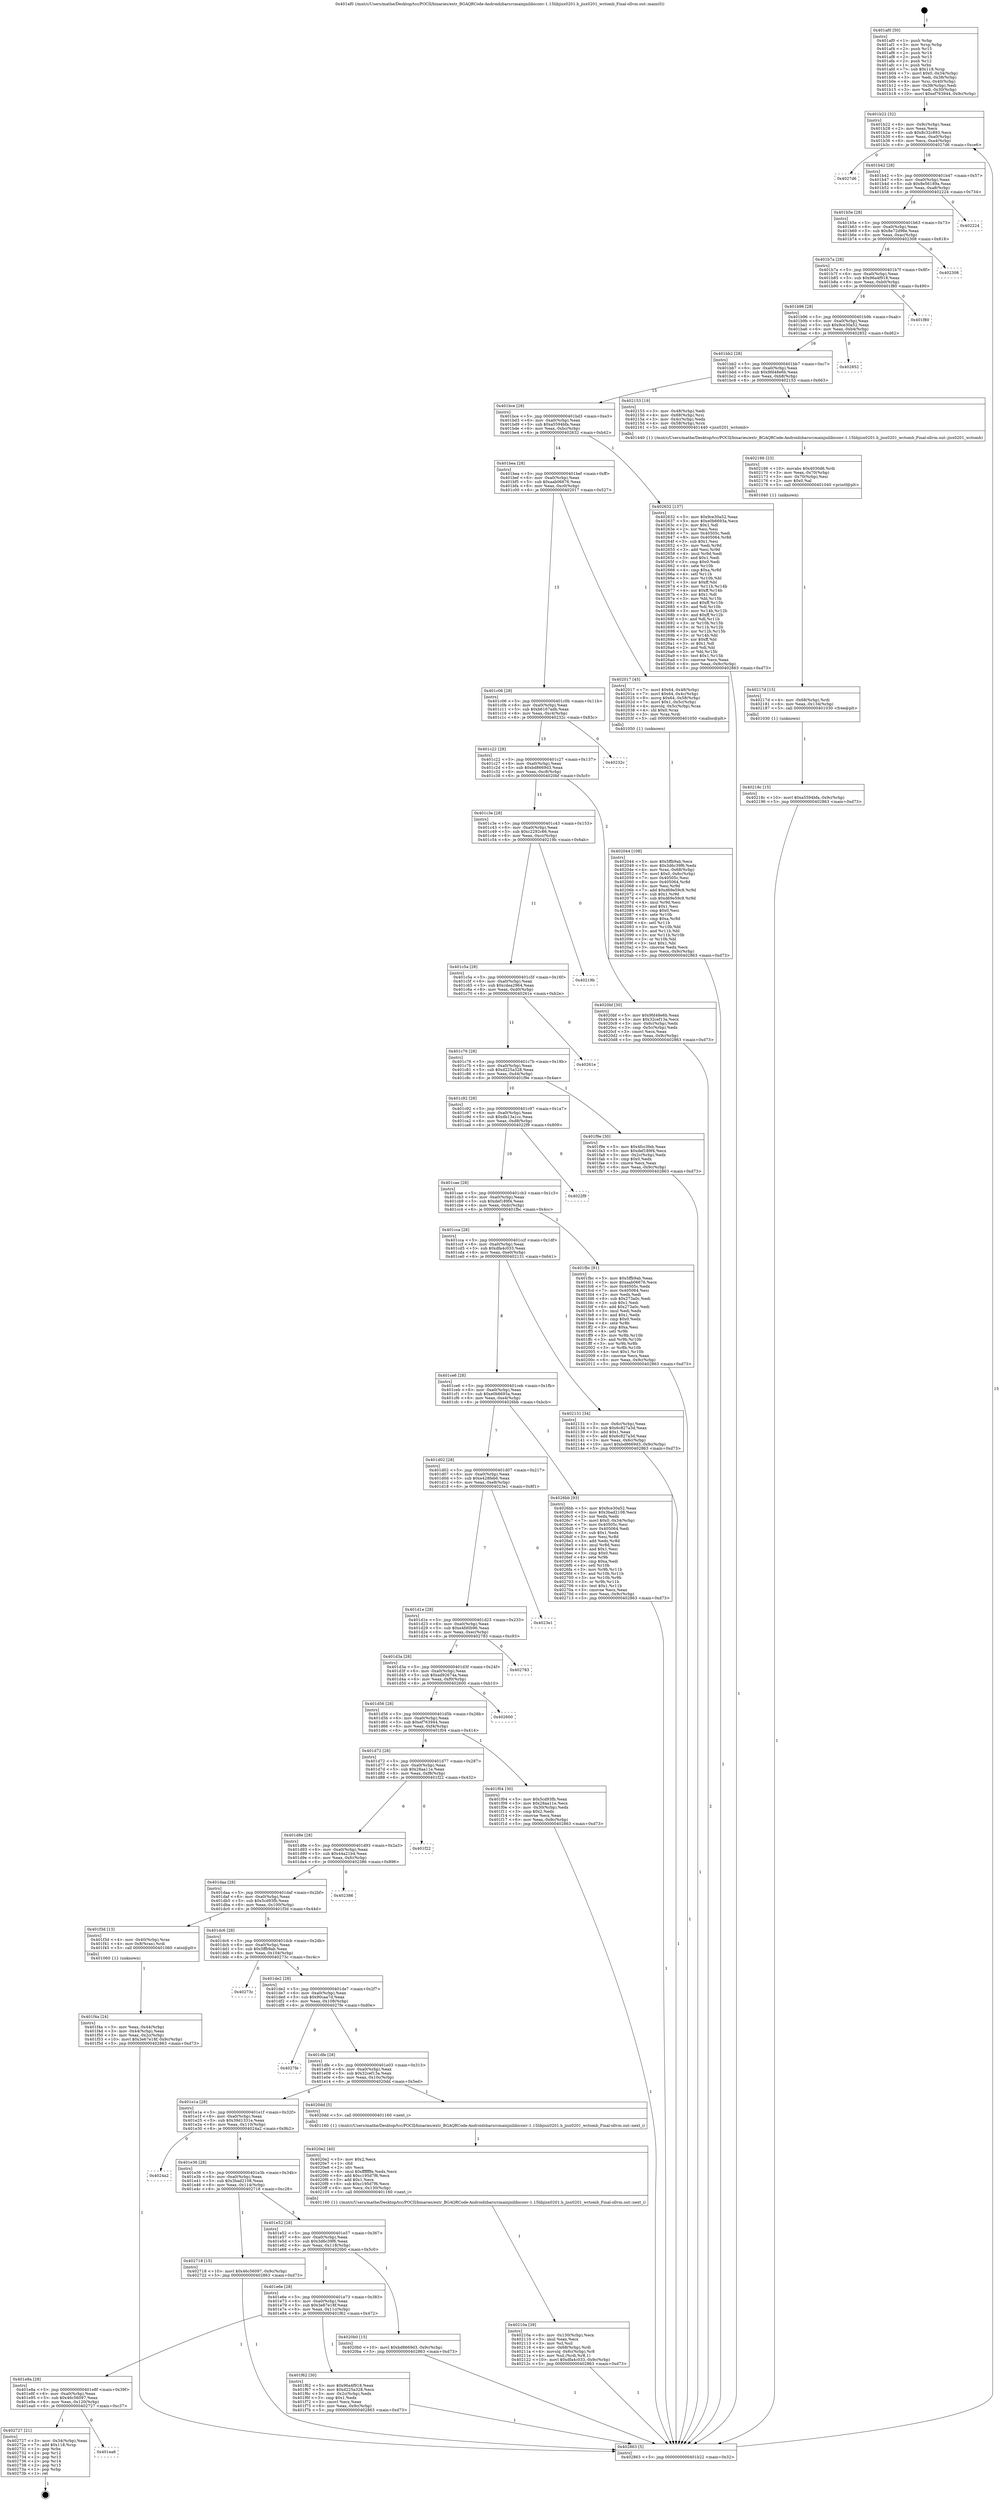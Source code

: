 digraph "0x401af0" {
  label = "0x401af0 (/mnt/c/Users/mathe/Desktop/tcc/POCII/binaries/extr_BGAQRCode-Androidzbarsrcmainjnilibiconv-1.15libjisx0201.h_jisx0201_wctomb_Final-ollvm.out::main(0))"
  labelloc = "t"
  node[shape=record]

  Entry [label="",width=0.3,height=0.3,shape=circle,fillcolor=black,style=filled]
  "0x401b22" [label="{
     0x401b22 [32]\l
     | [instrs]\l
     &nbsp;&nbsp;0x401b22 \<+6\>: mov -0x9c(%rbp),%eax\l
     &nbsp;&nbsp;0x401b28 \<+2\>: mov %eax,%ecx\l
     &nbsp;&nbsp;0x401b2a \<+6\>: sub $0x8c32c893,%ecx\l
     &nbsp;&nbsp;0x401b30 \<+6\>: mov %eax,-0xa0(%rbp)\l
     &nbsp;&nbsp;0x401b36 \<+6\>: mov %ecx,-0xa4(%rbp)\l
     &nbsp;&nbsp;0x401b3c \<+6\>: je 00000000004027d6 \<main+0xce6\>\l
  }"]
  "0x4027d6" [label="{
     0x4027d6\l
  }", style=dashed]
  "0x401b42" [label="{
     0x401b42 [28]\l
     | [instrs]\l
     &nbsp;&nbsp;0x401b42 \<+5\>: jmp 0000000000401b47 \<main+0x57\>\l
     &nbsp;&nbsp;0x401b47 \<+6\>: mov -0xa0(%rbp),%eax\l
     &nbsp;&nbsp;0x401b4d \<+5\>: sub $0x8e56189a,%eax\l
     &nbsp;&nbsp;0x401b52 \<+6\>: mov %eax,-0xa8(%rbp)\l
     &nbsp;&nbsp;0x401b58 \<+6\>: je 0000000000402224 \<main+0x734\>\l
  }"]
  Exit [label="",width=0.3,height=0.3,shape=circle,fillcolor=black,style=filled,peripheries=2]
  "0x402224" [label="{
     0x402224\l
  }", style=dashed]
  "0x401b5e" [label="{
     0x401b5e [28]\l
     | [instrs]\l
     &nbsp;&nbsp;0x401b5e \<+5\>: jmp 0000000000401b63 \<main+0x73\>\l
     &nbsp;&nbsp;0x401b63 \<+6\>: mov -0xa0(%rbp),%eax\l
     &nbsp;&nbsp;0x401b69 \<+5\>: sub $0x8e72d98e,%eax\l
     &nbsp;&nbsp;0x401b6e \<+6\>: mov %eax,-0xac(%rbp)\l
     &nbsp;&nbsp;0x401b74 \<+6\>: je 0000000000402308 \<main+0x818\>\l
  }"]
  "0x401ea6" [label="{
     0x401ea6\l
  }", style=dashed]
  "0x402308" [label="{
     0x402308\l
  }", style=dashed]
  "0x401b7a" [label="{
     0x401b7a [28]\l
     | [instrs]\l
     &nbsp;&nbsp;0x401b7a \<+5\>: jmp 0000000000401b7f \<main+0x8f\>\l
     &nbsp;&nbsp;0x401b7f \<+6\>: mov -0xa0(%rbp),%eax\l
     &nbsp;&nbsp;0x401b85 \<+5\>: sub $0x96a4f918,%eax\l
     &nbsp;&nbsp;0x401b8a \<+6\>: mov %eax,-0xb0(%rbp)\l
     &nbsp;&nbsp;0x401b90 \<+6\>: je 0000000000401f80 \<main+0x490\>\l
  }"]
  "0x402727" [label="{
     0x402727 [21]\l
     | [instrs]\l
     &nbsp;&nbsp;0x402727 \<+3\>: mov -0x34(%rbp),%eax\l
     &nbsp;&nbsp;0x40272a \<+7\>: add $0x118,%rsp\l
     &nbsp;&nbsp;0x402731 \<+1\>: pop %rbx\l
     &nbsp;&nbsp;0x402732 \<+2\>: pop %r12\l
     &nbsp;&nbsp;0x402734 \<+2\>: pop %r13\l
     &nbsp;&nbsp;0x402736 \<+2\>: pop %r14\l
     &nbsp;&nbsp;0x402738 \<+2\>: pop %r15\l
     &nbsp;&nbsp;0x40273a \<+1\>: pop %rbp\l
     &nbsp;&nbsp;0x40273b \<+1\>: ret\l
  }"]
  "0x401f80" [label="{
     0x401f80\l
  }", style=dashed]
  "0x401b96" [label="{
     0x401b96 [28]\l
     | [instrs]\l
     &nbsp;&nbsp;0x401b96 \<+5\>: jmp 0000000000401b9b \<main+0xab\>\l
     &nbsp;&nbsp;0x401b9b \<+6\>: mov -0xa0(%rbp),%eax\l
     &nbsp;&nbsp;0x401ba1 \<+5\>: sub $0x9ce30a52,%eax\l
     &nbsp;&nbsp;0x401ba6 \<+6\>: mov %eax,-0xb4(%rbp)\l
     &nbsp;&nbsp;0x401bac \<+6\>: je 0000000000402852 \<main+0xd62\>\l
  }"]
  "0x40218c" [label="{
     0x40218c [15]\l
     | [instrs]\l
     &nbsp;&nbsp;0x40218c \<+10\>: movl $0xa5594bfa,-0x9c(%rbp)\l
     &nbsp;&nbsp;0x402196 \<+5\>: jmp 0000000000402863 \<main+0xd73\>\l
  }"]
  "0x402852" [label="{
     0x402852\l
  }", style=dashed]
  "0x401bb2" [label="{
     0x401bb2 [28]\l
     | [instrs]\l
     &nbsp;&nbsp;0x401bb2 \<+5\>: jmp 0000000000401bb7 \<main+0xc7\>\l
     &nbsp;&nbsp;0x401bb7 \<+6\>: mov -0xa0(%rbp),%eax\l
     &nbsp;&nbsp;0x401bbd \<+5\>: sub $0x9fd48e6b,%eax\l
     &nbsp;&nbsp;0x401bc2 \<+6\>: mov %eax,-0xb8(%rbp)\l
     &nbsp;&nbsp;0x401bc8 \<+6\>: je 0000000000402153 \<main+0x663\>\l
  }"]
  "0x40217d" [label="{
     0x40217d [15]\l
     | [instrs]\l
     &nbsp;&nbsp;0x40217d \<+4\>: mov -0x68(%rbp),%rdi\l
     &nbsp;&nbsp;0x402181 \<+6\>: mov %eax,-0x134(%rbp)\l
     &nbsp;&nbsp;0x402187 \<+5\>: call 0000000000401030 \<free@plt\>\l
     | [calls]\l
     &nbsp;&nbsp;0x401030 \{1\} (unknown)\l
  }"]
  "0x402153" [label="{
     0x402153 [19]\l
     | [instrs]\l
     &nbsp;&nbsp;0x402153 \<+3\>: mov -0x48(%rbp),%edi\l
     &nbsp;&nbsp;0x402156 \<+4\>: mov -0x68(%rbp),%rsi\l
     &nbsp;&nbsp;0x40215a \<+3\>: mov -0x4c(%rbp),%edx\l
     &nbsp;&nbsp;0x40215d \<+4\>: mov -0x58(%rbp),%rcx\l
     &nbsp;&nbsp;0x402161 \<+5\>: call 0000000000401440 \<jisx0201_wctomb\>\l
     | [calls]\l
     &nbsp;&nbsp;0x401440 \{1\} (/mnt/c/Users/mathe/Desktop/tcc/POCII/binaries/extr_BGAQRCode-Androidzbarsrcmainjnilibiconv-1.15libjisx0201.h_jisx0201_wctomb_Final-ollvm.out::jisx0201_wctomb)\l
  }"]
  "0x401bce" [label="{
     0x401bce [28]\l
     | [instrs]\l
     &nbsp;&nbsp;0x401bce \<+5\>: jmp 0000000000401bd3 \<main+0xe3\>\l
     &nbsp;&nbsp;0x401bd3 \<+6\>: mov -0xa0(%rbp),%eax\l
     &nbsp;&nbsp;0x401bd9 \<+5\>: sub $0xa5594bfa,%eax\l
     &nbsp;&nbsp;0x401bde \<+6\>: mov %eax,-0xbc(%rbp)\l
     &nbsp;&nbsp;0x401be4 \<+6\>: je 0000000000402632 \<main+0xb42\>\l
  }"]
  "0x402166" [label="{
     0x402166 [23]\l
     | [instrs]\l
     &nbsp;&nbsp;0x402166 \<+10\>: movabs $0x4030d6,%rdi\l
     &nbsp;&nbsp;0x402170 \<+3\>: mov %eax,-0x70(%rbp)\l
     &nbsp;&nbsp;0x402173 \<+3\>: mov -0x70(%rbp),%esi\l
     &nbsp;&nbsp;0x402176 \<+2\>: mov $0x0,%al\l
     &nbsp;&nbsp;0x402178 \<+5\>: call 0000000000401040 \<printf@plt\>\l
     | [calls]\l
     &nbsp;&nbsp;0x401040 \{1\} (unknown)\l
  }"]
  "0x402632" [label="{
     0x402632 [137]\l
     | [instrs]\l
     &nbsp;&nbsp;0x402632 \<+5\>: mov $0x9ce30a52,%eax\l
     &nbsp;&nbsp;0x402637 \<+5\>: mov $0xe0b6693a,%ecx\l
     &nbsp;&nbsp;0x40263c \<+2\>: mov $0x1,%dl\l
     &nbsp;&nbsp;0x40263e \<+2\>: xor %esi,%esi\l
     &nbsp;&nbsp;0x402640 \<+7\>: mov 0x40505c,%edi\l
     &nbsp;&nbsp;0x402647 \<+8\>: mov 0x405064,%r8d\l
     &nbsp;&nbsp;0x40264f \<+3\>: sub $0x1,%esi\l
     &nbsp;&nbsp;0x402652 \<+3\>: mov %edi,%r9d\l
     &nbsp;&nbsp;0x402655 \<+3\>: add %esi,%r9d\l
     &nbsp;&nbsp;0x402658 \<+4\>: imul %r9d,%edi\l
     &nbsp;&nbsp;0x40265c \<+3\>: and $0x1,%edi\l
     &nbsp;&nbsp;0x40265f \<+3\>: cmp $0x0,%edi\l
     &nbsp;&nbsp;0x402662 \<+4\>: sete %r10b\l
     &nbsp;&nbsp;0x402666 \<+4\>: cmp $0xa,%r8d\l
     &nbsp;&nbsp;0x40266a \<+4\>: setl %r11b\l
     &nbsp;&nbsp;0x40266e \<+3\>: mov %r10b,%bl\l
     &nbsp;&nbsp;0x402671 \<+3\>: xor $0xff,%bl\l
     &nbsp;&nbsp;0x402674 \<+3\>: mov %r11b,%r14b\l
     &nbsp;&nbsp;0x402677 \<+4\>: xor $0xff,%r14b\l
     &nbsp;&nbsp;0x40267b \<+3\>: xor $0x1,%dl\l
     &nbsp;&nbsp;0x40267e \<+3\>: mov %bl,%r15b\l
     &nbsp;&nbsp;0x402681 \<+4\>: and $0xff,%r15b\l
     &nbsp;&nbsp;0x402685 \<+3\>: and %dl,%r10b\l
     &nbsp;&nbsp;0x402688 \<+3\>: mov %r14b,%r12b\l
     &nbsp;&nbsp;0x40268b \<+4\>: and $0xff,%r12b\l
     &nbsp;&nbsp;0x40268f \<+3\>: and %dl,%r11b\l
     &nbsp;&nbsp;0x402692 \<+3\>: or %r10b,%r15b\l
     &nbsp;&nbsp;0x402695 \<+3\>: or %r11b,%r12b\l
     &nbsp;&nbsp;0x402698 \<+3\>: xor %r12b,%r15b\l
     &nbsp;&nbsp;0x40269b \<+3\>: or %r14b,%bl\l
     &nbsp;&nbsp;0x40269e \<+3\>: xor $0xff,%bl\l
     &nbsp;&nbsp;0x4026a1 \<+3\>: or $0x1,%dl\l
     &nbsp;&nbsp;0x4026a4 \<+2\>: and %dl,%bl\l
     &nbsp;&nbsp;0x4026a6 \<+3\>: or %bl,%r15b\l
     &nbsp;&nbsp;0x4026a9 \<+4\>: test $0x1,%r15b\l
     &nbsp;&nbsp;0x4026ad \<+3\>: cmovne %ecx,%eax\l
     &nbsp;&nbsp;0x4026b0 \<+6\>: mov %eax,-0x9c(%rbp)\l
     &nbsp;&nbsp;0x4026b6 \<+5\>: jmp 0000000000402863 \<main+0xd73\>\l
  }"]
  "0x401bea" [label="{
     0x401bea [28]\l
     | [instrs]\l
     &nbsp;&nbsp;0x401bea \<+5\>: jmp 0000000000401bef \<main+0xff\>\l
     &nbsp;&nbsp;0x401bef \<+6\>: mov -0xa0(%rbp),%eax\l
     &nbsp;&nbsp;0x401bf5 \<+5\>: sub $0xaab06676,%eax\l
     &nbsp;&nbsp;0x401bfa \<+6\>: mov %eax,-0xc0(%rbp)\l
     &nbsp;&nbsp;0x401c00 \<+6\>: je 0000000000402017 \<main+0x527\>\l
  }"]
  "0x40210a" [label="{
     0x40210a [39]\l
     | [instrs]\l
     &nbsp;&nbsp;0x40210a \<+6\>: mov -0x130(%rbp),%ecx\l
     &nbsp;&nbsp;0x402110 \<+3\>: imul %eax,%ecx\l
     &nbsp;&nbsp;0x402113 \<+3\>: mov %cl,%sil\l
     &nbsp;&nbsp;0x402116 \<+4\>: mov -0x68(%rbp),%rdi\l
     &nbsp;&nbsp;0x40211a \<+4\>: movslq -0x6c(%rbp),%r8\l
     &nbsp;&nbsp;0x40211e \<+4\>: mov %sil,(%rdi,%r8,1)\l
     &nbsp;&nbsp;0x402122 \<+10\>: movl $0xdfa4c033,-0x9c(%rbp)\l
     &nbsp;&nbsp;0x40212c \<+5\>: jmp 0000000000402863 \<main+0xd73\>\l
  }"]
  "0x402017" [label="{
     0x402017 [45]\l
     | [instrs]\l
     &nbsp;&nbsp;0x402017 \<+7\>: movl $0x64,-0x48(%rbp)\l
     &nbsp;&nbsp;0x40201e \<+7\>: movl $0x64,-0x4c(%rbp)\l
     &nbsp;&nbsp;0x402025 \<+8\>: movq $0x64,-0x58(%rbp)\l
     &nbsp;&nbsp;0x40202d \<+7\>: movl $0x1,-0x5c(%rbp)\l
     &nbsp;&nbsp;0x402034 \<+4\>: movslq -0x5c(%rbp),%rax\l
     &nbsp;&nbsp;0x402038 \<+4\>: shl $0x0,%rax\l
     &nbsp;&nbsp;0x40203c \<+3\>: mov %rax,%rdi\l
     &nbsp;&nbsp;0x40203f \<+5\>: call 0000000000401050 \<malloc@plt\>\l
     | [calls]\l
     &nbsp;&nbsp;0x401050 \{1\} (unknown)\l
  }"]
  "0x401c06" [label="{
     0x401c06 [28]\l
     | [instrs]\l
     &nbsp;&nbsp;0x401c06 \<+5\>: jmp 0000000000401c0b \<main+0x11b\>\l
     &nbsp;&nbsp;0x401c0b \<+6\>: mov -0xa0(%rbp),%eax\l
     &nbsp;&nbsp;0x401c11 \<+5\>: sub $0xb6167adb,%eax\l
     &nbsp;&nbsp;0x401c16 \<+6\>: mov %eax,-0xc4(%rbp)\l
     &nbsp;&nbsp;0x401c1c \<+6\>: je 000000000040232c \<main+0x83c\>\l
  }"]
  "0x4020e2" [label="{
     0x4020e2 [40]\l
     | [instrs]\l
     &nbsp;&nbsp;0x4020e2 \<+5\>: mov $0x2,%ecx\l
     &nbsp;&nbsp;0x4020e7 \<+1\>: cltd\l
     &nbsp;&nbsp;0x4020e8 \<+2\>: idiv %ecx\l
     &nbsp;&nbsp;0x4020ea \<+6\>: imul $0xfffffffe,%edx,%ecx\l
     &nbsp;&nbsp;0x4020f0 \<+6\>: add $0xc195d7f6,%ecx\l
     &nbsp;&nbsp;0x4020f6 \<+3\>: add $0x1,%ecx\l
     &nbsp;&nbsp;0x4020f9 \<+6\>: sub $0xc195d7f6,%ecx\l
     &nbsp;&nbsp;0x4020ff \<+6\>: mov %ecx,-0x130(%rbp)\l
     &nbsp;&nbsp;0x402105 \<+5\>: call 0000000000401160 \<next_i\>\l
     | [calls]\l
     &nbsp;&nbsp;0x401160 \{1\} (/mnt/c/Users/mathe/Desktop/tcc/POCII/binaries/extr_BGAQRCode-Androidzbarsrcmainjnilibiconv-1.15libjisx0201.h_jisx0201_wctomb_Final-ollvm.out::next_i)\l
  }"]
  "0x40232c" [label="{
     0x40232c\l
  }", style=dashed]
  "0x401c22" [label="{
     0x401c22 [28]\l
     | [instrs]\l
     &nbsp;&nbsp;0x401c22 \<+5\>: jmp 0000000000401c27 \<main+0x137\>\l
     &nbsp;&nbsp;0x401c27 \<+6\>: mov -0xa0(%rbp),%eax\l
     &nbsp;&nbsp;0x401c2d \<+5\>: sub $0xbd8669d3,%eax\l
     &nbsp;&nbsp;0x401c32 \<+6\>: mov %eax,-0xc8(%rbp)\l
     &nbsp;&nbsp;0x401c38 \<+6\>: je 00000000004020bf \<main+0x5cf\>\l
  }"]
  "0x402044" [label="{
     0x402044 [108]\l
     | [instrs]\l
     &nbsp;&nbsp;0x402044 \<+5\>: mov $0x5ffb9ab,%ecx\l
     &nbsp;&nbsp;0x402049 \<+5\>: mov $0x3d6c39f6,%edx\l
     &nbsp;&nbsp;0x40204e \<+4\>: mov %rax,-0x68(%rbp)\l
     &nbsp;&nbsp;0x402052 \<+7\>: movl $0x0,-0x6c(%rbp)\l
     &nbsp;&nbsp;0x402059 \<+7\>: mov 0x40505c,%esi\l
     &nbsp;&nbsp;0x402060 \<+8\>: mov 0x405064,%r8d\l
     &nbsp;&nbsp;0x402068 \<+3\>: mov %esi,%r9d\l
     &nbsp;&nbsp;0x40206b \<+7\>: add $0xd69e59c9,%r9d\l
     &nbsp;&nbsp;0x402072 \<+4\>: sub $0x1,%r9d\l
     &nbsp;&nbsp;0x402076 \<+7\>: sub $0xd69e59c9,%r9d\l
     &nbsp;&nbsp;0x40207d \<+4\>: imul %r9d,%esi\l
     &nbsp;&nbsp;0x402081 \<+3\>: and $0x1,%esi\l
     &nbsp;&nbsp;0x402084 \<+3\>: cmp $0x0,%esi\l
     &nbsp;&nbsp;0x402087 \<+4\>: sete %r10b\l
     &nbsp;&nbsp;0x40208b \<+4\>: cmp $0xa,%r8d\l
     &nbsp;&nbsp;0x40208f \<+4\>: setl %r11b\l
     &nbsp;&nbsp;0x402093 \<+3\>: mov %r10b,%bl\l
     &nbsp;&nbsp;0x402096 \<+3\>: and %r11b,%bl\l
     &nbsp;&nbsp;0x402099 \<+3\>: xor %r11b,%r10b\l
     &nbsp;&nbsp;0x40209c \<+3\>: or %r10b,%bl\l
     &nbsp;&nbsp;0x40209f \<+3\>: test $0x1,%bl\l
     &nbsp;&nbsp;0x4020a2 \<+3\>: cmovne %edx,%ecx\l
     &nbsp;&nbsp;0x4020a5 \<+6\>: mov %ecx,-0x9c(%rbp)\l
     &nbsp;&nbsp;0x4020ab \<+5\>: jmp 0000000000402863 \<main+0xd73\>\l
  }"]
  "0x4020bf" [label="{
     0x4020bf [30]\l
     | [instrs]\l
     &nbsp;&nbsp;0x4020bf \<+5\>: mov $0x9fd48e6b,%eax\l
     &nbsp;&nbsp;0x4020c4 \<+5\>: mov $0x32cef13a,%ecx\l
     &nbsp;&nbsp;0x4020c9 \<+3\>: mov -0x6c(%rbp),%edx\l
     &nbsp;&nbsp;0x4020cc \<+3\>: cmp -0x5c(%rbp),%edx\l
     &nbsp;&nbsp;0x4020cf \<+3\>: cmovl %ecx,%eax\l
     &nbsp;&nbsp;0x4020d2 \<+6\>: mov %eax,-0x9c(%rbp)\l
     &nbsp;&nbsp;0x4020d8 \<+5\>: jmp 0000000000402863 \<main+0xd73\>\l
  }"]
  "0x401c3e" [label="{
     0x401c3e [28]\l
     | [instrs]\l
     &nbsp;&nbsp;0x401c3e \<+5\>: jmp 0000000000401c43 \<main+0x153\>\l
     &nbsp;&nbsp;0x401c43 \<+6\>: mov -0xa0(%rbp),%eax\l
     &nbsp;&nbsp;0x401c49 \<+5\>: sub $0xc2292c66,%eax\l
     &nbsp;&nbsp;0x401c4e \<+6\>: mov %eax,-0xcc(%rbp)\l
     &nbsp;&nbsp;0x401c54 \<+6\>: je 000000000040219b \<main+0x6ab\>\l
  }"]
  "0x401e8a" [label="{
     0x401e8a [28]\l
     | [instrs]\l
     &nbsp;&nbsp;0x401e8a \<+5\>: jmp 0000000000401e8f \<main+0x39f\>\l
     &nbsp;&nbsp;0x401e8f \<+6\>: mov -0xa0(%rbp),%eax\l
     &nbsp;&nbsp;0x401e95 \<+5\>: sub $0x46c56097,%eax\l
     &nbsp;&nbsp;0x401e9a \<+6\>: mov %eax,-0x120(%rbp)\l
     &nbsp;&nbsp;0x401ea0 \<+6\>: je 0000000000402727 \<main+0xc37\>\l
  }"]
  "0x40219b" [label="{
     0x40219b\l
  }", style=dashed]
  "0x401c5a" [label="{
     0x401c5a [28]\l
     | [instrs]\l
     &nbsp;&nbsp;0x401c5a \<+5\>: jmp 0000000000401c5f \<main+0x16f\>\l
     &nbsp;&nbsp;0x401c5f \<+6\>: mov -0xa0(%rbp),%eax\l
     &nbsp;&nbsp;0x401c65 \<+5\>: sub $0xcdea2964,%eax\l
     &nbsp;&nbsp;0x401c6a \<+6\>: mov %eax,-0xd0(%rbp)\l
     &nbsp;&nbsp;0x401c70 \<+6\>: je 000000000040261e \<main+0xb2e\>\l
  }"]
  "0x401f62" [label="{
     0x401f62 [30]\l
     | [instrs]\l
     &nbsp;&nbsp;0x401f62 \<+5\>: mov $0x96a4f918,%eax\l
     &nbsp;&nbsp;0x401f67 \<+5\>: mov $0xd225a328,%ecx\l
     &nbsp;&nbsp;0x401f6c \<+3\>: mov -0x2c(%rbp),%edx\l
     &nbsp;&nbsp;0x401f6f \<+3\>: cmp $0x1,%edx\l
     &nbsp;&nbsp;0x401f72 \<+3\>: cmovl %ecx,%eax\l
     &nbsp;&nbsp;0x401f75 \<+6\>: mov %eax,-0x9c(%rbp)\l
     &nbsp;&nbsp;0x401f7b \<+5\>: jmp 0000000000402863 \<main+0xd73\>\l
  }"]
  "0x40261e" [label="{
     0x40261e\l
  }", style=dashed]
  "0x401c76" [label="{
     0x401c76 [28]\l
     | [instrs]\l
     &nbsp;&nbsp;0x401c76 \<+5\>: jmp 0000000000401c7b \<main+0x18b\>\l
     &nbsp;&nbsp;0x401c7b \<+6\>: mov -0xa0(%rbp),%eax\l
     &nbsp;&nbsp;0x401c81 \<+5\>: sub $0xd225a328,%eax\l
     &nbsp;&nbsp;0x401c86 \<+6\>: mov %eax,-0xd4(%rbp)\l
     &nbsp;&nbsp;0x401c8c \<+6\>: je 0000000000401f9e \<main+0x4ae\>\l
  }"]
  "0x401e6e" [label="{
     0x401e6e [28]\l
     | [instrs]\l
     &nbsp;&nbsp;0x401e6e \<+5\>: jmp 0000000000401e73 \<main+0x383\>\l
     &nbsp;&nbsp;0x401e73 \<+6\>: mov -0xa0(%rbp),%eax\l
     &nbsp;&nbsp;0x401e79 \<+5\>: sub $0x3e67e18f,%eax\l
     &nbsp;&nbsp;0x401e7e \<+6\>: mov %eax,-0x11c(%rbp)\l
     &nbsp;&nbsp;0x401e84 \<+6\>: je 0000000000401f62 \<main+0x472\>\l
  }"]
  "0x401f9e" [label="{
     0x401f9e [30]\l
     | [instrs]\l
     &nbsp;&nbsp;0x401f9e \<+5\>: mov $0x4fcc3feb,%eax\l
     &nbsp;&nbsp;0x401fa3 \<+5\>: mov $0xdef189f4,%ecx\l
     &nbsp;&nbsp;0x401fa8 \<+3\>: mov -0x2c(%rbp),%edx\l
     &nbsp;&nbsp;0x401fab \<+3\>: cmp $0x0,%edx\l
     &nbsp;&nbsp;0x401fae \<+3\>: cmove %ecx,%eax\l
     &nbsp;&nbsp;0x401fb1 \<+6\>: mov %eax,-0x9c(%rbp)\l
     &nbsp;&nbsp;0x401fb7 \<+5\>: jmp 0000000000402863 \<main+0xd73\>\l
  }"]
  "0x401c92" [label="{
     0x401c92 [28]\l
     | [instrs]\l
     &nbsp;&nbsp;0x401c92 \<+5\>: jmp 0000000000401c97 \<main+0x1a7\>\l
     &nbsp;&nbsp;0x401c97 \<+6\>: mov -0xa0(%rbp),%eax\l
     &nbsp;&nbsp;0x401c9d \<+5\>: sub $0xdb13a1cc,%eax\l
     &nbsp;&nbsp;0x401ca2 \<+6\>: mov %eax,-0xd8(%rbp)\l
     &nbsp;&nbsp;0x401ca8 \<+6\>: je 00000000004022f9 \<main+0x809\>\l
  }"]
  "0x4020b0" [label="{
     0x4020b0 [15]\l
     | [instrs]\l
     &nbsp;&nbsp;0x4020b0 \<+10\>: movl $0xbd8669d3,-0x9c(%rbp)\l
     &nbsp;&nbsp;0x4020ba \<+5\>: jmp 0000000000402863 \<main+0xd73\>\l
  }"]
  "0x4022f9" [label="{
     0x4022f9\l
  }", style=dashed]
  "0x401cae" [label="{
     0x401cae [28]\l
     | [instrs]\l
     &nbsp;&nbsp;0x401cae \<+5\>: jmp 0000000000401cb3 \<main+0x1c3\>\l
     &nbsp;&nbsp;0x401cb3 \<+6\>: mov -0xa0(%rbp),%eax\l
     &nbsp;&nbsp;0x401cb9 \<+5\>: sub $0xdef189f4,%eax\l
     &nbsp;&nbsp;0x401cbe \<+6\>: mov %eax,-0xdc(%rbp)\l
     &nbsp;&nbsp;0x401cc4 \<+6\>: je 0000000000401fbc \<main+0x4cc\>\l
  }"]
  "0x401e52" [label="{
     0x401e52 [28]\l
     | [instrs]\l
     &nbsp;&nbsp;0x401e52 \<+5\>: jmp 0000000000401e57 \<main+0x367\>\l
     &nbsp;&nbsp;0x401e57 \<+6\>: mov -0xa0(%rbp),%eax\l
     &nbsp;&nbsp;0x401e5d \<+5\>: sub $0x3d6c39f6,%eax\l
     &nbsp;&nbsp;0x401e62 \<+6\>: mov %eax,-0x118(%rbp)\l
     &nbsp;&nbsp;0x401e68 \<+6\>: je 00000000004020b0 \<main+0x5c0\>\l
  }"]
  "0x401fbc" [label="{
     0x401fbc [91]\l
     | [instrs]\l
     &nbsp;&nbsp;0x401fbc \<+5\>: mov $0x5ffb9ab,%eax\l
     &nbsp;&nbsp;0x401fc1 \<+5\>: mov $0xaab06676,%ecx\l
     &nbsp;&nbsp;0x401fc6 \<+7\>: mov 0x40505c,%edx\l
     &nbsp;&nbsp;0x401fcd \<+7\>: mov 0x405064,%esi\l
     &nbsp;&nbsp;0x401fd4 \<+2\>: mov %edx,%edi\l
     &nbsp;&nbsp;0x401fd6 \<+6\>: sub $0x273a0c,%edi\l
     &nbsp;&nbsp;0x401fdc \<+3\>: sub $0x1,%edi\l
     &nbsp;&nbsp;0x401fdf \<+6\>: add $0x273a0c,%edi\l
     &nbsp;&nbsp;0x401fe5 \<+3\>: imul %edi,%edx\l
     &nbsp;&nbsp;0x401fe8 \<+3\>: and $0x1,%edx\l
     &nbsp;&nbsp;0x401feb \<+3\>: cmp $0x0,%edx\l
     &nbsp;&nbsp;0x401fee \<+4\>: sete %r8b\l
     &nbsp;&nbsp;0x401ff2 \<+3\>: cmp $0xa,%esi\l
     &nbsp;&nbsp;0x401ff5 \<+4\>: setl %r9b\l
     &nbsp;&nbsp;0x401ff9 \<+3\>: mov %r8b,%r10b\l
     &nbsp;&nbsp;0x401ffc \<+3\>: and %r9b,%r10b\l
     &nbsp;&nbsp;0x401fff \<+3\>: xor %r9b,%r8b\l
     &nbsp;&nbsp;0x402002 \<+3\>: or %r8b,%r10b\l
     &nbsp;&nbsp;0x402005 \<+4\>: test $0x1,%r10b\l
     &nbsp;&nbsp;0x402009 \<+3\>: cmovne %ecx,%eax\l
     &nbsp;&nbsp;0x40200c \<+6\>: mov %eax,-0x9c(%rbp)\l
     &nbsp;&nbsp;0x402012 \<+5\>: jmp 0000000000402863 \<main+0xd73\>\l
  }"]
  "0x401cca" [label="{
     0x401cca [28]\l
     | [instrs]\l
     &nbsp;&nbsp;0x401cca \<+5\>: jmp 0000000000401ccf \<main+0x1df\>\l
     &nbsp;&nbsp;0x401ccf \<+6\>: mov -0xa0(%rbp),%eax\l
     &nbsp;&nbsp;0x401cd5 \<+5\>: sub $0xdfa4c033,%eax\l
     &nbsp;&nbsp;0x401cda \<+6\>: mov %eax,-0xe0(%rbp)\l
     &nbsp;&nbsp;0x401ce0 \<+6\>: je 0000000000402131 \<main+0x641\>\l
  }"]
  "0x402718" [label="{
     0x402718 [15]\l
     | [instrs]\l
     &nbsp;&nbsp;0x402718 \<+10\>: movl $0x46c56097,-0x9c(%rbp)\l
     &nbsp;&nbsp;0x402722 \<+5\>: jmp 0000000000402863 \<main+0xd73\>\l
  }"]
  "0x402131" [label="{
     0x402131 [34]\l
     | [instrs]\l
     &nbsp;&nbsp;0x402131 \<+3\>: mov -0x6c(%rbp),%eax\l
     &nbsp;&nbsp;0x402134 \<+5\>: sub $0x6c827a3d,%eax\l
     &nbsp;&nbsp;0x402139 \<+3\>: add $0x1,%eax\l
     &nbsp;&nbsp;0x40213c \<+5\>: add $0x6c827a3d,%eax\l
     &nbsp;&nbsp;0x402141 \<+3\>: mov %eax,-0x6c(%rbp)\l
     &nbsp;&nbsp;0x402144 \<+10\>: movl $0xbd8669d3,-0x9c(%rbp)\l
     &nbsp;&nbsp;0x40214e \<+5\>: jmp 0000000000402863 \<main+0xd73\>\l
  }"]
  "0x401ce6" [label="{
     0x401ce6 [28]\l
     | [instrs]\l
     &nbsp;&nbsp;0x401ce6 \<+5\>: jmp 0000000000401ceb \<main+0x1fb\>\l
     &nbsp;&nbsp;0x401ceb \<+6\>: mov -0xa0(%rbp),%eax\l
     &nbsp;&nbsp;0x401cf1 \<+5\>: sub $0xe0b6693a,%eax\l
     &nbsp;&nbsp;0x401cf6 \<+6\>: mov %eax,-0xe4(%rbp)\l
     &nbsp;&nbsp;0x401cfc \<+6\>: je 00000000004026bb \<main+0xbcb\>\l
  }"]
  "0x401e36" [label="{
     0x401e36 [28]\l
     | [instrs]\l
     &nbsp;&nbsp;0x401e36 \<+5\>: jmp 0000000000401e3b \<main+0x34b\>\l
     &nbsp;&nbsp;0x401e3b \<+6\>: mov -0xa0(%rbp),%eax\l
     &nbsp;&nbsp;0x401e41 \<+5\>: sub $0x3bad2108,%eax\l
     &nbsp;&nbsp;0x401e46 \<+6\>: mov %eax,-0x114(%rbp)\l
     &nbsp;&nbsp;0x401e4c \<+6\>: je 0000000000402718 \<main+0xc28\>\l
  }"]
  "0x4026bb" [label="{
     0x4026bb [93]\l
     | [instrs]\l
     &nbsp;&nbsp;0x4026bb \<+5\>: mov $0x9ce30a52,%eax\l
     &nbsp;&nbsp;0x4026c0 \<+5\>: mov $0x3bad2108,%ecx\l
     &nbsp;&nbsp;0x4026c5 \<+2\>: xor %edx,%edx\l
     &nbsp;&nbsp;0x4026c7 \<+7\>: movl $0x0,-0x34(%rbp)\l
     &nbsp;&nbsp;0x4026ce \<+7\>: mov 0x40505c,%esi\l
     &nbsp;&nbsp;0x4026d5 \<+7\>: mov 0x405064,%edi\l
     &nbsp;&nbsp;0x4026dc \<+3\>: sub $0x1,%edx\l
     &nbsp;&nbsp;0x4026df \<+3\>: mov %esi,%r8d\l
     &nbsp;&nbsp;0x4026e2 \<+3\>: add %edx,%r8d\l
     &nbsp;&nbsp;0x4026e5 \<+4\>: imul %r8d,%esi\l
     &nbsp;&nbsp;0x4026e9 \<+3\>: and $0x1,%esi\l
     &nbsp;&nbsp;0x4026ec \<+3\>: cmp $0x0,%esi\l
     &nbsp;&nbsp;0x4026ef \<+4\>: sete %r9b\l
     &nbsp;&nbsp;0x4026f3 \<+3\>: cmp $0xa,%edi\l
     &nbsp;&nbsp;0x4026f6 \<+4\>: setl %r10b\l
     &nbsp;&nbsp;0x4026fa \<+3\>: mov %r9b,%r11b\l
     &nbsp;&nbsp;0x4026fd \<+3\>: and %r10b,%r11b\l
     &nbsp;&nbsp;0x402700 \<+3\>: xor %r10b,%r9b\l
     &nbsp;&nbsp;0x402703 \<+3\>: or %r9b,%r11b\l
     &nbsp;&nbsp;0x402706 \<+4\>: test $0x1,%r11b\l
     &nbsp;&nbsp;0x40270a \<+3\>: cmovne %ecx,%eax\l
     &nbsp;&nbsp;0x40270d \<+6\>: mov %eax,-0x9c(%rbp)\l
     &nbsp;&nbsp;0x402713 \<+5\>: jmp 0000000000402863 \<main+0xd73\>\l
  }"]
  "0x401d02" [label="{
     0x401d02 [28]\l
     | [instrs]\l
     &nbsp;&nbsp;0x401d02 \<+5\>: jmp 0000000000401d07 \<main+0x217\>\l
     &nbsp;&nbsp;0x401d07 \<+6\>: mov -0xa0(%rbp),%eax\l
     &nbsp;&nbsp;0x401d0d \<+5\>: sub $0xe428feb6,%eax\l
     &nbsp;&nbsp;0x401d12 \<+6\>: mov %eax,-0xe8(%rbp)\l
     &nbsp;&nbsp;0x401d18 \<+6\>: je 00000000004023e1 \<main+0x8f1\>\l
  }"]
  "0x4024a2" [label="{
     0x4024a2\l
  }", style=dashed]
  "0x4023e1" [label="{
     0x4023e1\l
  }", style=dashed]
  "0x401d1e" [label="{
     0x401d1e [28]\l
     | [instrs]\l
     &nbsp;&nbsp;0x401d1e \<+5\>: jmp 0000000000401d23 \<main+0x233\>\l
     &nbsp;&nbsp;0x401d23 \<+6\>: mov -0xa0(%rbp),%eax\l
     &nbsp;&nbsp;0x401d29 \<+5\>: sub $0xe4fd0b96,%eax\l
     &nbsp;&nbsp;0x401d2e \<+6\>: mov %eax,-0xec(%rbp)\l
     &nbsp;&nbsp;0x401d34 \<+6\>: je 0000000000402783 \<main+0xc93\>\l
  }"]
  "0x401e1a" [label="{
     0x401e1a [28]\l
     | [instrs]\l
     &nbsp;&nbsp;0x401e1a \<+5\>: jmp 0000000000401e1f \<main+0x32f\>\l
     &nbsp;&nbsp;0x401e1f \<+6\>: mov -0xa0(%rbp),%eax\l
     &nbsp;&nbsp;0x401e25 \<+5\>: sub $0x39d1331e,%eax\l
     &nbsp;&nbsp;0x401e2a \<+6\>: mov %eax,-0x110(%rbp)\l
     &nbsp;&nbsp;0x401e30 \<+6\>: je 00000000004024a2 \<main+0x9b2\>\l
  }"]
  "0x402783" [label="{
     0x402783\l
  }", style=dashed]
  "0x401d3a" [label="{
     0x401d3a [28]\l
     | [instrs]\l
     &nbsp;&nbsp;0x401d3a \<+5\>: jmp 0000000000401d3f \<main+0x24f\>\l
     &nbsp;&nbsp;0x401d3f \<+6\>: mov -0xa0(%rbp),%eax\l
     &nbsp;&nbsp;0x401d45 \<+5\>: sub $0xed92674a,%eax\l
     &nbsp;&nbsp;0x401d4a \<+6\>: mov %eax,-0xf0(%rbp)\l
     &nbsp;&nbsp;0x401d50 \<+6\>: je 0000000000402600 \<main+0xb10\>\l
  }"]
  "0x4020dd" [label="{
     0x4020dd [5]\l
     | [instrs]\l
     &nbsp;&nbsp;0x4020dd \<+5\>: call 0000000000401160 \<next_i\>\l
     | [calls]\l
     &nbsp;&nbsp;0x401160 \{1\} (/mnt/c/Users/mathe/Desktop/tcc/POCII/binaries/extr_BGAQRCode-Androidzbarsrcmainjnilibiconv-1.15libjisx0201.h_jisx0201_wctomb_Final-ollvm.out::next_i)\l
  }"]
  "0x402600" [label="{
     0x402600\l
  }", style=dashed]
  "0x401d56" [label="{
     0x401d56 [28]\l
     | [instrs]\l
     &nbsp;&nbsp;0x401d56 \<+5\>: jmp 0000000000401d5b \<main+0x26b\>\l
     &nbsp;&nbsp;0x401d5b \<+6\>: mov -0xa0(%rbp),%eax\l
     &nbsp;&nbsp;0x401d61 \<+5\>: sub $0xef763944,%eax\l
     &nbsp;&nbsp;0x401d66 \<+6\>: mov %eax,-0xf4(%rbp)\l
     &nbsp;&nbsp;0x401d6c \<+6\>: je 0000000000401f04 \<main+0x414\>\l
  }"]
  "0x401dfe" [label="{
     0x401dfe [28]\l
     | [instrs]\l
     &nbsp;&nbsp;0x401dfe \<+5\>: jmp 0000000000401e03 \<main+0x313\>\l
     &nbsp;&nbsp;0x401e03 \<+6\>: mov -0xa0(%rbp),%eax\l
     &nbsp;&nbsp;0x401e09 \<+5\>: sub $0x32cef13a,%eax\l
     &nbsp;&nbsp;0x401e0e \<+6\>: mov %eax,-0x10c(%rbp)\l
     &nbsp;&nbsp;0x401e14 \<+6\>: je 00000000004020dd \<main+0x5ed\>\l
  }"]
  "0x401f04" [label="{
     0x401f04 [30]\l
     | [instrs]\l
     &nbsp;&nbsp;0x401f04 \<+5\>: mov $0x5cd93fb,%eax\l
     &nbsp;&nbsp;0x401f09 \<+5\>: mov $0x28aa11e,%ecx\l
     &nbsp;&nbsp;0x401f0e \<+3\>: mov -0x30(%rbp),%edx\l
     &nbsp;&nbsp;0x401f11 \<+3\>: cmp $0x2,%edx\l
     &nbsp;&nbsp;0x401f14 \<+3\>: cmovne %ecx,%eax\l
     &nbsp;&nbsp;0x401f17 \<+6\>: mov %eax,-0x9c(%rbp)\l
     &nbsp;&nbsp;0x401f1d \<+5\>: jmp 0000000000402863 \<main+0xd73\>\l
  }"]
  "0x401d72" [label="{
     0x401d72 [28]\l
     | [instrs]\l
     &nbsp;&nbsp;0x401d72 \<+5\>: jmp 0000000000401d77 \<main+0x287\>\l
     &nbsp;&nbsp;0x401d77 \<+6\>: mov -0xa0(%rbp),%eax\l
     &nbsp;&nbsp;0x401d7d \<+5\>: sub $0x28aa11e,%eax\l
     &nbsp;&nbsp;0x401d82 \<+6\>: mov %eax,-0xf8(%rbp)\l
     &nbsp;&nbsp;0x401d88 \<+6\>: je 0000000000401f22 \<main+0x432\>\l
  }"]
  "0x402863" [label="{
     0x402863 [5]\l
     | [instrs]\l
     &nbsp;&nbsp;0x402863 \<+5\>: jmp 0000000000401b22 \<main+0x32\>\l
  }"]
  "0x401af0" [label="{
     0x401af0 [50]\l
     | [instrs]\l
     &nbsp;&nbsp;0x401af0 \<+1\>: push %rbp\l
     &nbsp;&nbsp;0x401af1 \<+3\>: mov %rsp,%rbp\l
     &nbsp;&nbsp;0x401af4 \<+2\>: push %r15\l
     &nbsp;&nbsp;0x401af6 \<+2\>: push %r14\l
     &nbsp;&nbsp;0x401af8 \<+2\>: push %r13\l
     &nbsp;&nbsp;0x401afa \<+2\>: push %r12\l
     &nbsp;&nbsp;0x401afc \<+1\>: push %rbx\l
     &nbsp;&nbsp;0x401afd \<+7\>: sub $0x118,%rsp\l
     &nbsp;&nbsp;0x401b04 \<+7\>: movl $0x0,-0x34(%rbp)\l
     &nbsp;&nbsp;0x401b0b \<+3\>: mov %edi,-0x38(%rbp)\l
     &nbsp;&nbsp;0x401b0e \<+4\>: mov %rsi,-0x40(%rbp)\l
     &nbsp;&nbsp;0x401b12 \<+3\>: mov -0x38(%rbp),%edi\l
     &nbsp;&nbsp;0x401b15 \<+3\>: mov %edi,-0x30(%rbp)\l
     &nbsp;&nbsp;0x401b18 \<+10\>: movl $0xef763944,-0x9c(%rbp)\l
  }"]
  "0x4027fe" [label="{
     0x4027fe\l
  }", style=dashed]
  "0x401f22" [label="{
     0x401f22\l
  }", style=dashed]
  "0x401d8e" [label="{
     0x401d8e [28]\l
     | [instrs]\l
     &nbsp;&nbsp;0x401d8e \<+5\>: jmp 0000000000401d93 \<main+0x2a3\>\l
     &nbsp;&nbsp;0x401d93 \<+6\>: mov -0xa0(%rbp),%eax\l
     &nbsp;&nbsp;0x401d99 \<+5\>: sub $0x44a21b4,%eax\l
     &nbsp;&nbsp;0x401d9e \<+6\>: mov %eax,-0xfc(%rbp)\l
     &nbsp;&nbsp;0x401da4 \<+6\>: je 0000000000402386 \<main+0x896\>\l
  }"]
  "0x401de2" [label="{
     0x401de2 [28]\l
     | [instrs]\l
     &nbsp;&nbsp;0x401de2 \<+5\>: jmp 0000000000401de7 \<main+0x2f7\>\l
     &nbsp;&nbsp;0x401de7 \<+6\>: mov -0xa0(%rbp),%eax\l
     &nbsp;&nbsp;0x401ded \<+5\>: sub $0x90caa7d,%eax\l
     &nbsp;&nbsp;0x401df2 \<+6\>: mov %eax,-0x108(%rbp)\l
     &nbsp;&nbsp;0x401df8 \<+6\>: je 00000000004027fe \<main+0xd0e\>\l
  }"]
  "0x402386" [label="{
     0x402386\l
  }", style=dashed]
  "0x401daa" [label="{
     0x401daa [28]\l
     | [instrs]\l
     &nbsp;&nbsp;0x401daa \<+5\>: jmp 0000000000401daf \<main+0x2bf\>\l
     &nbsp;&nbsp;0x401daf \<+6\>: mov -0xa0(%rbp),%eax\l
     &nbsp;&nbsp;0x401db5 \<+5\>: sub $0x5cd93fb,%eax\l
     &nbsp;&nbsp;0x401dba \<+6\>: mov %eax,-0x100(%rbp)\l
     &nbsp;&nbsp;0x401dc0 \<+6\>: je 0000000000401f3d \<main+0x44d\>\l
  }"]
  "0x40273c" [label="{
     0x40273c\l
  }", style=dashed]
  "0x401f3d" [label="{
     0x401f3d [13]\l
     | [instrs]\l
     &nbsp;&nbsp;0x401f3d \<+4\>: mov -0x40(%rbp),%rax\l
     &nbsp;&nbsp;0x401f41 \<+4\>: mov 0x8(%rax),%rdi\l
     &nbsp;&nbsp;0x401f45 \<+5\>: call 0000000000401060 \<atoi@plt\>\l
     | [calls]\l
     &nbsp;&nbsp;0x401060 \{1\} (unknown)\l
  }"]
  "0x401dc6" [label="{
     0x401dc6 [28]\l
     | [instrs]\l
     &nbsp;&nbsp;0x401dc6 \<+5\>: jmp 0000000000401dcb \<main+0x2db\>\l
     &nbsp;&nbsp;0x401dcb \<+6\>: mov -0xa0(%rbp),%eax\l
     &nbsp;&nbsp;0x401dd1 \<+5\>: sub $0x5ffb9ab,%eax\l
     &nbsp;&nbsp;0x401dd6 \<+6\>: mov %eax,-0x104(%rbp)\l
     &nbsp;&nbsp;0x401ddc \<+6\>: je 000000000040273c \<main+0xc4c\>\l
  }"]
  "0x401f4a" [label="{
     0x401f4a [24]\l
     | [instrs]\l
     &nbsp;&nbsp;0x401f4a \<+3\>: mov %eax,-0x44(%rbp)\l
     &nbsp;&nbsp;0x401f4d \<+3\>: mov -0x44(%rbp),%eax\l
     &nbsp;&nbsp;0x401f50 \<+3\>: mov %eax,-0x2c(%rbp)\l
     &nbsp;&nbsp;0x401f53 \<+10\>: movl $0x3e67e18f,-0x9c(%rbp)\l
     &nbsp;&nbsp;0x401f5d \<+5\>: jmp 0000000000402863 \<main+0xd73\>\l
  }"]
  Entry -> "0x401af0" [label=" 1"]
  "0x401b22" -> "0x4027d6" [label=" 0"]
  "0x401b22" -> "0x401b42" [label=" 16"]
  "0x402727" -> Exit [label=" 1"]
  "0x401b42" -> "0x402224" [label=" 0"]
  "0x401b42" -> "0x401b5e" [label=" 16"]
  "0x401e8a" -> "0x401ea6" [label=" 0"]
  "0x401b5e" -> "0x402308" [label=" 0"]
  "0x401b5e" -> "0x401b7a" [label=" 16"]
  "0x401e8a" -> "0x402727" [label=" 1"]
  "0x401b7a" -> "0x401f80" [label=" 0"]
  "0x401b7a" -> "0x401b96" [label=" 16"]
  "0x402718" -> "0x402863" [label=" 1"]
  "0x401b96" -> "0x402852" [label=" 0"]
  "0x401b96" -> "0x401bb2" [label=" 16"]
  "0x4026bb" -> "0x402863" [label=" 1"]
  "0x401bb2" -> "0x402153" [label=" 1"]
  "0x401bb2" -> "0x401bce" [label=" 15"]
  "0x402632" -> "0x402863" [label=" 1"]
  "0x401bce" -> "0x402632" [label=" 1"]
  "0x401bce" -> "0x401bea" [label=" 14"]
  "0x40218c" -> "0x402863" [label=" 1"]
  "0x401bea" -> "0x402017" [label=" 1"]
  "0x401bea" -> "0x401c06" [label=" 13"]
  "0x40217d" -> "0x40218c" [label=" 1"]
  "0x401c06" -> "0x40232c" [label=" 0"]
  "0x401c06" -> "0x401c22" [label=" 13"]
  "0x402166" -> "0x40217d" [label=" 1"]
  "0x401c22" -> "0x4020bf" [label=" 2"]
  "0x401c22" -> "0x401c3e" [label=" 11"]
  "0x402153" -> "0x402166" [label=" 1"]
  "0x401c3e" -> "0x40219b" [label=" 0"]
  "0x401c3e" -> "0x401c5a" [label=" 11"]
  "0x402131" -> "0x402863" [label=" 1"]
  "0x401c5a" -> "0x40261e" [label=" 0"]
  "0x401c5a" -> "0x401c76" [label=" 11"]
  "0x40210a" -> "0x402863" [label=" 1"]
  "0x401c76" -> "0x401f9e" [label=" 1"]
  "0x401c76" -> "0x401c92" [label=" 10"]
  "0x4020dd" -> "0x4020e2" [label=" 1"]
  "0x401c92" -> "0x4022f9" [label=" 0"]
  "0x401c92" -> "0x401cae" [label=" 10"]
  "0x4020bf" -> "0x402863" [label=" 2"]
  "0x401cae" -> "0x401fbc" [label=" 1"]
  "0x401cae" -> "0x401cca" [label=" 9"]
  "0x402044" -> "0x402863" [label=" 1"]
  "0x401cca" -> "0x402131" [label=" 1"]
  "0x401cca" -> "0x401ce6" [label=" 8"]
  "0x402017" -> "0x402044" [label=" 1"]
  "0x401ce6" -> "0x4026bb" [label=" 1"]
  "0x401ce6" -> "0x401d02" [label=" 7"]
  "0x401f9e" -> "0x402863" [label=" 1"]
  "0x401d02" -> "0x4023e1" [label=" 0"]
  "0x401d02" -> "0x401d1e" [label=" 7"]
  "0x401f62" -> "0x402863" [label=" 1"]
  "0x401d1e" -> "0x402783" [label=" 0"]
  "0x401d1e" -> "0x401d3a" [label=" 7"]
  "0x401e6e" -> "0x401f62" [label=" 1"]
  "0x401d3a" -> "0x402600" [label=" 0"]
  "0x401d3a" -> "0x401d56" [label=" 7"]
  "0x4020e2" -> "0x40210a" [label=" 1"]
  "0x401d56" -> "0x401f04" [label=" 1"]
  "0x401d56" -> "0x401d72" [label=" 6"]
  "0x401f04" -> "0x402863" [label=" 1"]
  "0x401af0" -> "0x401b22" [label=" 1"]
  "0x402863" -> "0x401b22" [label=" 15"]
  "0x401e52" -> "0x4020b0" [label=" 1"]
  "0x401d72" -> "0x401f22" [label=" 0"]
  "0x401d72" -> "0x401d8e" [label=" 6"]
  "0x4020b0" -> "0x402863" [label=" 1"]
  "0x401d8e" -> "0x402386" [label=" 0"]
  "0x401d8e" -> "0x401daa" [label=" 6"]
  "0x401e36" -> "0x402718" [label=" 1"]
  "0x401daa" -> "0x401f3d" [label=" 1"]
  "0x401daa" -> "0x401dc6" [label=" 5"]
  "0x401f3d" -> "0x401f4a" [label=" 1"]
  "0x401f4a" -> "0x402863" [label=" 1"]
  "0x401fbc" -> "0x402863" [label=" 1"]
  "0x401dc6" -> "0x40273c" [label=" 0"]
  "0x401dc6" -> "0x401de2" [label=" 5"]
  "0x401e36" -> "0x401e52" [label=" 3"]
  "0x401de2" -> "0x4027fe" [label=" 0"]
  "0x401de2" -> "0x401dfe" [label=" 5"]
  "0x401e52" -> "0x401e6e" [label=" 2"]
  "0x401dfe" -> "0x4020dd" [label=" 1"]
  "0x401dfe" -> "0x401e1a" [label=" 4"]
  "0x401e6e" -> "0x401e8a" [label=" 1"]
  "0x401e1a" -> "0x4024a2" [label=" 0"]
  "0x401e1a" -> "0x401e36" [label=" 4"]
}
